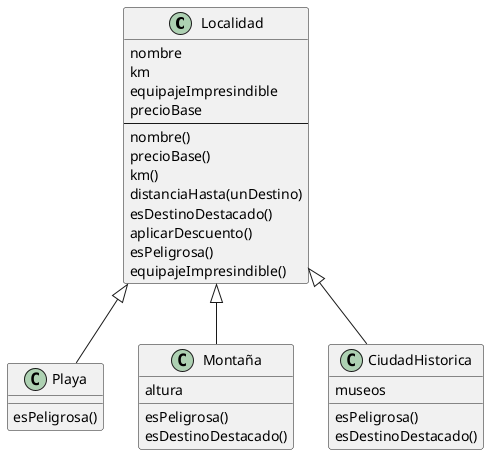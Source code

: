 @startuml Localidades
class Localidad {
    nombre
    km
    equipajeImpresindible
    precioBase
    --
    nombre()
    precioBase()
    km()
    distanciaHasta(unDestino)
    esDestinoDestacado()
    aplicarDescuento()
    esPeligrosa()
    equipajeImpresindible()
}

class Playa extends Localidad {
    esPeligrosa()
}
class Montaña extends Localidad{
    altura
    esPeligrosa()
    esDestinoDestacado()
}
class CiudadHistorica extends Localidad {
    museos
    esPeligrosa()
    esDestinoDestacado()
}
@enduml


